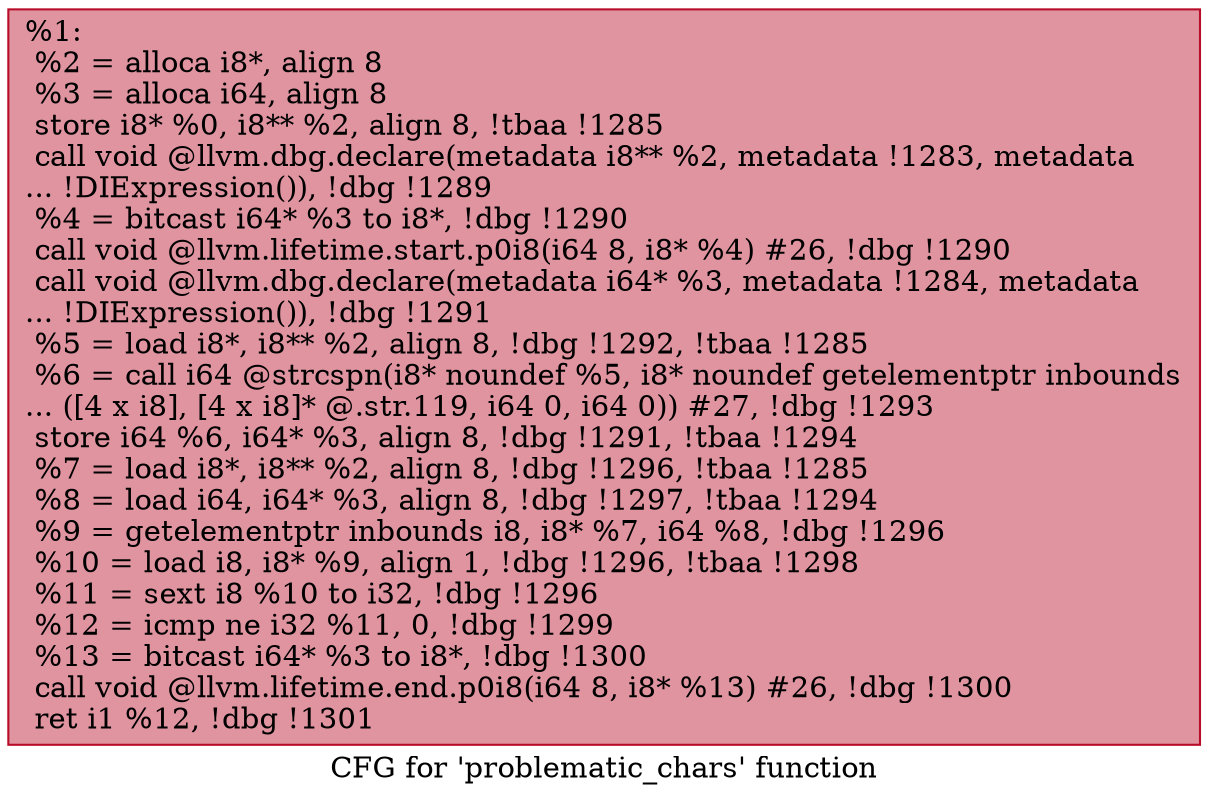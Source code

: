 digraph "CFG for 'problematic_chars' function" {
	label="CFG for 'problematic_chars' function";

	Node0x1df7c00 [shape=record,color="#b70d28ff", style=filled, fillcolor="#b70d2870",label="{%1:\l  %2 = alloca i8*, align 8\l  %3 = alloca i64, align 8\l  store i8* %0, i8** %2, align 8, !tbaa !1285\l  call void @llvm.dbg.declare(metadata i8** %2, metadata !1283, metadata\l... !DIExpression()), !dbg !1289\l  %4 = bitcast i64* %3 to i8*, !dbg !1290\l  call void @llvm.lifetime.start.p0i8(i64 8, i8* %4) #26, !dbg !1290\l  call void @llvm.dbg.declare(metadata i64* %3, metadata !1284, metadata\l... !DIExpression()), !dbg !1291\l  %5 = load i8*, i8** %2, align 8, !dbg !1292, !tbaa !1285\l  %6 = call i64 @strcspn(i8* noundef %5, i8* noundef getelementptr inbounds\l... ([4 x i8], [4 x i8]* @.str.119, i64 0, i64 0)) #27, !dbg !1293\l  store i64 %6, i64* %3, align 8, !dbg !1291, !tbaa !1294\l  %7 = load i8*, i8** %2, align 8, !dbg !1296, !tbaa !1285\l  %8 = load i64, i64* %3, align 8, !dbg !1297, !tbaa !1294\l  %9 = getelementptr inbounds i8, i8* %7, i64 %8, !dbg !1296\l  %10 = load i8, i8* %9, align 1, !dbg !1296, !tbaa !1298\l  %11 = sext i8 %10 to i32, !dbg !1296\l  %12 = icmp ne i32 %11, 0, !dbg !1299\l  %13 = bitcast i64* %3 to i8*, !dbg !1300\l  call void @llvm.lifetime.end.p0i8(i64 8, i8* %13) #26, !dbg !1300\l  ret i1 %12, !dbg !1301\l}"];
}

